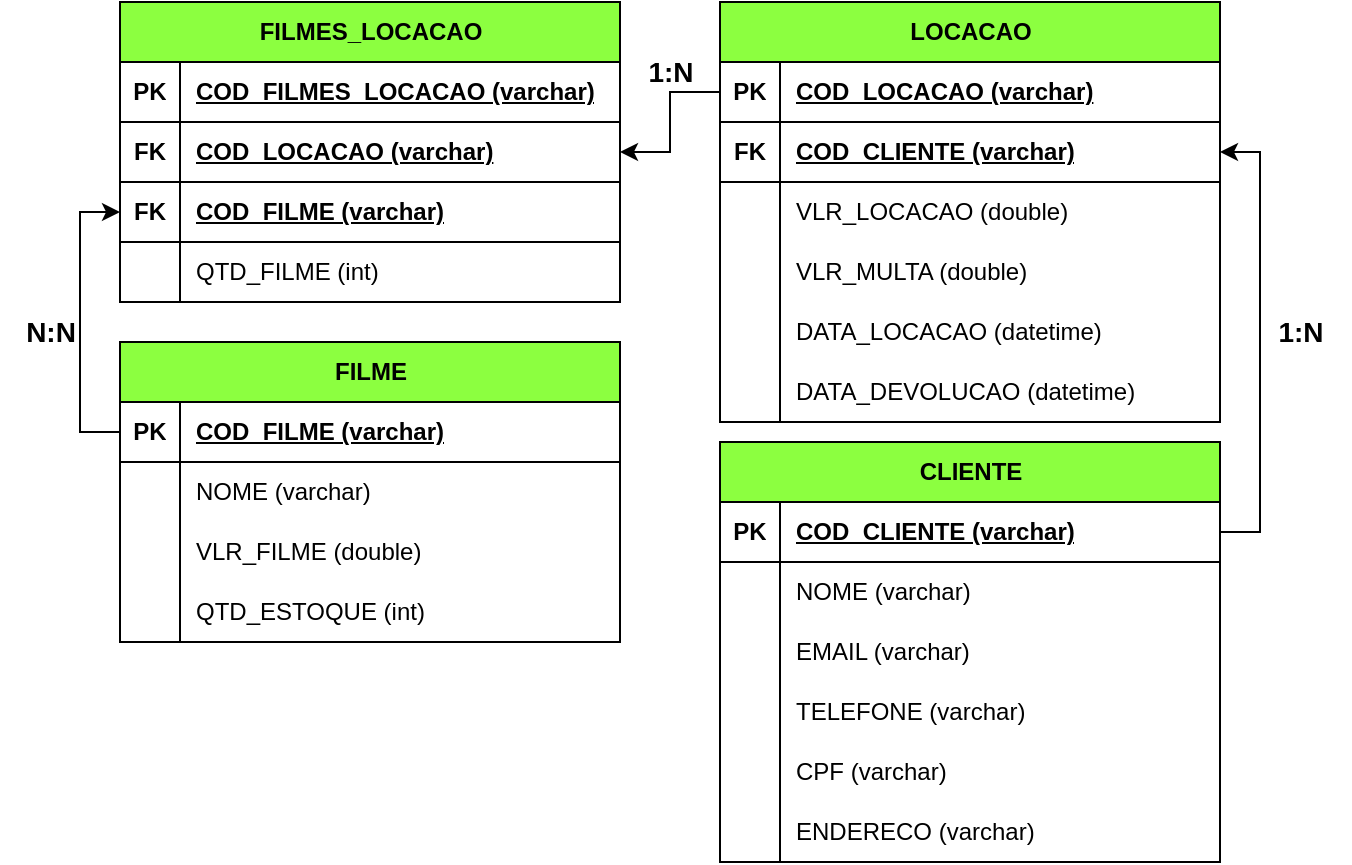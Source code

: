 <mxfile version="22.0.0" type="device">
  <diagram id="R2lEEEUBdFMjLlhIrx00" name="Page-1">
    <mxGraphModel dx="1817" dy="427" grid="1" gridSize="10" guides="1" tooltips="1" connect="1" arrows="1" fold="1" page="1" pageScale="1" pageWidth="850" pageHeight="1100" math="0" shadow="0" extFonts="Permanent Marker^https://fonts.googleapis.com/css?family=Permanent+Marker">
      <root>
        <mxCell id="0" />
        <mxCell id="1" parent="0" />
        <mxCell id="g-51jIeh3KH4sUCNlG5g-8" value="LOCACAO" style="shape=table;startSize=30;container=1;collapsible=1;childLayout=tableLayout;fixedRows=1;rowLines=0;fontStyle=1;align=center;resizeLast=1;html=1;fillColor=#8CFF40;" parent="1" vertex="1">
          <mxGeometry x="300" y="90" width="250" height="210" as="geometry" />
        </mxCell>
        <mxCell id="g-51jIeh3KH4sUCNlG5g-21" value="" style="shape=tableRow;horizontal=0;startSize=0;swimlaneHead=0;swimlaneBody=0;fillColor=none;collapsible=0;dropTarget=0;points=[[0,0.5],[1,0.5]];portConstraint=eastwest;top=0;left=0;right=0;bottom=1;" parent="g-51jIeh3KH4sUCNlG5g-8" vertex="1">
          <mxGeometry y="30" width="250" height="30" as="geometry" />
        </mxCell>
        <mxCell id="g-51jIeh3KH4sUCNlG5g-22" value="PK" style="shape=partialRectangle;connectable=0;fillColor=none;top=0;left=0;bottom=0;right=0;fontStyle=1;overflow=hidden;whiteSpace=wrap;html=1;" parent="g-51jIeh3KH4sUCNlG5g-21" vertex="1">
          <mxGeometry width="30" height="30" as="geometry">
            <mxRectangle width="30" height="30" as="alternateBounds" />
          </mxGeometry>
        </mxCell>
        <mxCell id="g-51jIeh3KH4sUCNlG5g-23" value="COD_LOCACAO (varchar)" style="shape=partialRectangle;connectable=0;fillColor=none;top=0;left=0;bottom=0;right=0;align=left;spacingLeft=6;fontStyle=5;overflow=hidden;whiteSpace=wrap;html=1;" parent="g-51jIeh3KH4sUCNlG5g-21" vertex="1">
          <mxGeometry x="30" width="220" height="30" as="geometry">
            <mxRectangle width="220" height="30" as="alternateBounds" />
          </mxGeometry>
        </mxCell>
        <mxCell id="g-51jIeh3KH4sUCNlG5g-9" value="" style="shape=tableRow;horizontal=0;startSize=0;swimlaneHead=0;swimlaneBody=0;fillColor=none;collapsible=0;dropTarget=0;points=[[0,0.5],[1,0.5]];portConstraint=eastwest;top=0;left=0;right=0;bottom=1;" parent="g-51jIeh3KH4sUCNlG5g-8" vertex="1">
          <mxGeometry y="60" width="250" height="30" as="geometry" />
        </mxCell>
        <mxCell id="g-51jIeh3KH4sUCNlG5g-10" value="FK" style="shape=partialRectangle;connectable=0;fillColor=none;top=0;left=0;bottom=0;right=0;fontStyle=1;overflow=hidden;whiteSpace=wrap;html=1;" parent="g-51jIeh3KH4sUCNlG5g-9" vertex="1">
          <mxGeometry width="30" height="30" as="geometry">
            <mxRectangle width="30" height="30" as="alternateBounds" />
          </mxGeometry>
        </mxCell>
        <mxCell id="g-51jIeh3KH4sUCNlG5g-11" value="COD_CLIENTE (varchar)" style="shape=partialRectangle;connectable=0;fillColor=none;top=0;left=0;bottom=0;right=0;align=left;spacingLeft=6;fontStyle=5;overflow=hidden;whiteSpace=wrap;html=1;" parent="g-51jIeh3KH4sUCNlG5g-9" vertex="1">
          <mxGeometry x="30" width="220" height="30" as="geometry">
            <mxRectangle width="220" height="30" as="alternateBounds" />
          </mxGeometry>
        </mxCell>
        <mxCell id="g-51jIeh3KH4sUCNlG5g-12" value="" style="shape=tableRow;horizontal=0;startSize=0;swimlaneHead=0;swimlaneBody=0;fillColor=none;collapsible=0;dropTarget=0;points=[[0,0.5],[1,0.5]];portConstraint=eastwest;top=0;left=0;right=0;bottom=0;" parent="g-51jIeh3KH4sUCNlG5g-8" vertex="1">
          <mxGeometry y="90" width="250" height="30" as="geometry" />
        </mxCell>
        <mxCell id="g-51jIeh3KH4sUCNlG5g-13" value="" style="shape=partialRectangle;connectable=0;fillColor=none;top=0;left=0;bottom=0;right=0;editable=1;overflow=hidden;whiteSpace=wrap;html=1;" parent="g-51jIeh3KH4sUCNlG5g-12" vertex="1">
          <mxGeometry width="30" height="30" as="geometry">
            <mxRectangle width="30" height="30" as="alternateBounds" />
          </mxGeometry>
        </mxCell>
        <mxCell id="g-51jIeh3KH4sUCNlG5g-14" value="VLR_LOCACAO (double)" style="shape=partialRectangle;connectable=0;fillColor=none;top=0;left=0;bottom=0;right=0;align=left;spacingLeft=6;overflow=hidden;whiteSpace=wrap;html=1;" parent="g-51jIeh3KH4sUCNlG5g-12" vertex="1">
          <mxGeometry x="30" width="220" height="30" as="geometry">
            <mxRectangle width="220" height="30" as="alternateBounds" />
          </mxGeometry>
        </mxCell>
        <mxCell id="g-51jIeh3KH4sUCNlG5g-27" value="" style="shape=tableRow;horizontal=0;startSize=0;swimlaneHead=0;swimlaneBody=0;fillColor=none;collapsible=0;dropTarget=0;points=[[0,0.5],[1,0.5]];portConstraint=eastwest;top=0;left=0;right=0;bottom=0;" parent="g-51jIeh3KH4sUCNlG5g-8" vertex="1">
          <mxGeometry y="120" width="250" height="30" as="geometry" />
        </mxCell>
        <mxCell id="g-51jIeh3KH4sUCNlG5g-28" value="" style="shape=partialRectangle;connectable=0;fillColor=none;top=0;left=0;bottom=0;right=0;editable=1;overflow=hidden;whiteSpace=wrap;html=1;" parent="g-51jIeh3KH4sUCNlG5g-27" vertex="1">
          <mxGeometry width="30" height="30" as="geometry">
            <mxRectangle width="30" height="30" as="alternateBounds" />
          </mxGeometry>
        </mxCell>
        <mxCell id="g-51jIeh3KH4sUCNlG5g-29" value="VLR_MULTA (double)" style="shape=partialRectangle;connectable=0;fillColor=none;top=0;left=0;bottom=0;right=0;align=left;spacingLeft=6;overflow=hidden;whiteSpace=wrap;html=1;" parent="g-51jIeh3KH4sUCNlG5g-27" vertex="1">
          <mxGeometry x="30" width="220" height="30" as="geometry">
            <mxRectangle width="220" height="30" as="alternateBounds" />
          </mxGeometry>
        </mxCell>
        <mxCell id="g-51jIeh3KH4sUCNlG5g-15" value="" style="shape=tableRow;horizontal=0;startSize=0;swimlaneHead=0;swimlaneBody=0;fillColor=none;collapsible=0;dropTarget=0;points=[[0,0.5],[1,0.5]];portConstraint=eastwest;top=0;left=0;right=0;bottom=0;" parent="g-51jIeh3KH4sUCNlG5g-8" vertex="1">
          <mxGeometry y="150" width="250" height="30" as="geometry" />
        </mxCell>
        <mxCell id="g-51jIeh3KH4sUCNlG5g-16" value="" style="shape=partialRectangle;connectable=0;fillColor=none;top=0;left=0;bottom=0;right=0;editable=1;overflow=hidden;whiteSpace=wrap;html=1;" parent="g-51jIeh3KH4sUCNlG5g-15" vertex="1">
          <mxGeometry width="30" height="30" as="geometry">
            <mxRectangle width="30" height="30" as="alternateBounds" />
          </mxGeometry>
        </mxCell>
        <mxCell id="g-51jIeh3KH4sUCNlG5g-17" value="DATA_LOCACAO (datetime)" style="shape=partialRectangle;connectable=0;fillColor=none;top=0;left=0;bottom=0;right=0;align=left;spacingLeft=6;overflow=hidden;whiteSpace=wrap;html=1;" parent="g-51jIeh3KH4sUCNlG5g-15" vertex="1">
          <mxGeometry x="30" width="220" height="30" as="geometry">
            <mxRectangle width="220" height="30" as="alternateBounds" />
          </mxGeometry>
        </mxCell>
        <mxCell id="g-51jIeh3KH4sUCNlG5g-18" value="" style="shape=tableRow;horizontal=0;startSize=0;swimlaneHead=0;swimlaneBody=0;fillColor=none;collapsible=0;dropTarget=0;points=[[0,0.5],[1,0.5]];portConstraint=eastwest;top=0;left=0;right=0;bottom=0;" parent="g-51jIeh3KH4sUCNlG5g-8" vertex="1">
          <mxGeometry y="180" width="250" height="30" as="geometry" />
        </mxCell>
        <mxCell id="g-51jIeh3KH4sUCNlG5g-19" value="" style="shape=partialRectangle;connectable=0;fillColor=none;top=0;left=0;bottom=0;right=0;editable=1;overflow=hidden;whiteSpace=wrap;html=1;" parent="g-51jIeh3KH4sUCNlG5g-18" vertex="1">
          <mxGeometry width="30" height="30" as="geometry">
            <mxRectangle width="30" height="30" as="alternateBounds" />
          </mxGeometry>
        </mxCell>
        <mxCell id="g-51jIeh3KH4sUCNlG5g-20" value="DATA_DEVOLUCAO (datetime)" style="shape=partialRectangle;connectable=0;fillColor=none;top=0;left=0;bottom=0;right=0;align=left;spacingLeft=6;overflow=hidden;whiteSpace=wrap;html=1;" parent="g-51jIeh3KH4sUCNlG5g-18" vertex="1">
          <mxGeometry x="30" width="220" height="30" as="geometry">
            <mxRectangle width="220" height="30" as="alternateBounds" />
          </mxGeometry>
        </mxCell>
        <mxCell id="g-51jIeh3KH4sUCNlG5g-30" value="FILMES_LOCACAO" style="shape=table;startSize=30;container=1;collapsible=1;childLayout=tableLayout;fixedRows=1;rowLines=0;fontStyle=1;align=center;resizeLast=1;html=1;fillColor=#8CFF40;" parent="1" vertex="1">
          <mxGeometry y="90" width="250" height="150" as="geometry" />
        </mxCell>
        <mxCell id="g-51jIeh3KH4sUCNlG5g-31" value="" style="shape=tableRow;horizontal=0;startSize=0;swimlaneHead=0;swimlaneBody=0;fillColor=none;collapsible=0;dropTarget=0;points=[[0,0.5],[1,0.5]];portConstraint=eastwest;top=0;left=0;right=0;bottom=1;" parent="g-51jIeh3KH4sUCNlG5g-30" vertex="1">
          <mxGeometry y="30" width="250" height="30" as="geometry" />
        </mxCell>
        <mxCell id="g-51jIeh3KH4sUCNlG5g-32" value="PK" style="shape=partialRectangle;connectable=0;fillColor=none;top=0;left=0;bottom=0;right=0;fontStyle=1;overflow=hidden;whiteSpace=wrap;html=1;" parent="g-51jIeh3KH4sUCNlG5g-31" vertex="1">
          <mxGeometry width="30" height="30" as="geometry">
            <mxRectangle width="30" height="30" as="alternateBounds" />
          </mxGeometry>
        </mxCell>
        <mxCell id="g-51jIeh3KH4sUCNlG5g-33" value="COD_FILMES_LOCACAO (varchar)" style="shape=partialRectangle;connectable=0;fillColor=none;top=0;left=0;bottom=0;right=0;align=left;spacingLeft=6;fontStyle=5;overflow=hidden;whiteSpace=wrap;html=1;" parent="g-51jIeh3KH4sUCNlG5g-31" vertex="1">
          <mxGeometry x="30" width="220" height="30" as="geometry">
            <mxRectangle width="220" height="30" as="alternateBounds" />
          </mxGeometry>
        </mxCell>
        <mxCell id="g-51jIeh3KH4sUCNlG5g-34" value="" style="shape=tableRow;horizontal=0;startSize=0;swimlaneHead=0;swimlaneBody=0;fillColor=none;collapsible=0;dropTarget=0;points=[[0,0.5],[1,0.5]];portConstraint=eastwest;top=0;left=0;right=0;bottom=1;" parent="g-51jIeh3KH4sUCNlG5g-30" vertex="1">
          <mxGeometry y="60" width="250" height="30" as="geometry" />
        </mxCell>
        <mxCell id="g-51jIeh3KH4sUCNlG5g-35" value="FK" style="shape=partialRectangle;connectable=0;fillColor=none;top=0;left=0;bottom=0;right=0;fontStyle=1;overflow=hidden;whiteSpace=wrap;html=1;" parent="g-51jIeh3KH4sUCNlG5g-34" vertex="1">
          <mxGeometry width="30" height="30" as="geometry">
            <mxRectangle width="30" height="30" as="alternateBounds" />
          </mxGeometry>
        </mxCell>
        <mxCell id="g-51jIeh3KH4sUCNlG5g-36" value="COD_LOCACAO (varchar)" style="shape=partialRectangle;connectable=0;fillColor=none;top=0;left=0;bottom=0;right=0;align=left;spacingLeft=6;fontStyle=5;overflow=hidden;whiteSpace=wrap;html=1;" parent="g-51jIeh3KH4sUCNlG5g-34" vertex="1">
          <mxGeometry x="30" width="220" height="30" as="geometry">
            <mxRectangle width="220" height="30" as="alternateBounds" />
          </mxGeometry>
        </mxCell>
        <mxCell id="g-51jIeh3KH4sUCNlG5g-49" value="" style="shape=tableRow;horizontal=0;startSize=0;swimlaneHead=0;swimlaneBody=0;fillColor=none;collapsible=0;dropTarget=0;points=[[0,0.5],[1,0.5]];portConstraint=eastwest;top=0;left=0;right=0;bottom=1;" parent="g-51jIeh3KH4sUCNlG5g-30" vertex="1">
          <mxGeometry y="90" width="250" height="30" as="geometry" />
        </mxCell>
        <mxCell id="g-51jIeh3KH4sUCNlG5g-50" value="FK" style="shape=partialRectangle;connectable=0;fillColor=none;top=0;left=0;bottom=0;right=0;fontStyle=1;overflow=hidden;whiteSpace=wrap;html=1;" parent="g-51jIeh3KH4sUCNlG5g-49" vertex="1">
          <mxGeometry width="30" height="30" as="geometry">
            <mxRectangle width="30" height="30" as="alternateBounds" />
          </mxGeometry>
        </mxCell>
        <mxCell id="g-51jIeh3KH4sUCNlG5g-51" value="COD_FILME (varchar)" style="shape=partialRectangle;connectable=0;fillColor=none;top=0;left=0;bottom=0;right=0;align=left;spacingLeft=6;fontStyle=5;overflow=hidden;whiteSpace=wrap;html=1;" parent="g-51jIeh3KH4sUCNlG5g-49" vertex="1">
          <mxGeometry x="30" width="220" height="30" as="geometry">
            <mxRectangle width="220" height="30" as="alternateBounds" />
          </mxGeometry>
        </mxCell>
        <mxCell id="g-51jIeh3KH4sUCNlG5g-37" value="" style="shape=tableRow;horizontal=0;startSize=0;swimlaneHead=0;swimlaneBody=0;fillColor=none;collapsible=0;dropTarget=0;points=[[0,0.5],[1,0.5]];portConstraint=eastwest;top=0;left=0;right=0;bottom=0;" parent="g-51jIeh3KH4sUCNlG5g-30" vertex="1">
          <mxGeometry y="120" width="250" height="30" as="geometry" />
        </mxCell>
        <mxCell id="g-51jIeh3KH4sUCNlG5g-38" value="" style="shape=partialRectangle;connectable=0;fillColor=none;top=0;left=0;bottom=0;right=0;editable=1;overflow=hidden;whiteSpace=wrap;html=1;" parent="g-51jIeh3KH4sUCNlG5g-37" vertex="1">
          <mxGeometry width="30" height="30" as="geometry">
            <mxRectangle width="30" height="30" as="alternateBounds" />
          </mxGeometry>
        </mxCell>
        <mxCell id="g-51jIeh3KH4sUCNlG5g-39" value="QTD_FILME (int)" style="shape=partialRectangle;connectable=0;fillColor=none;top=0;left=0;bottom=0;right=0;align=left;spacingLeft=6;overflow=hidden;whiteSpace=wrap;html=1;" parent="g-51jIeh3KH4sUCNlG5g-37" vertex="1">
          <mxGeometry x="30" width="220" height="30" as="geometry">
            <mxRectangle width="220" height="30" as="alternateBounds" />
          </mxGeometry>
        </mxCell>
        <mxCell id="g-51jIeh3KH4sUCNlG5g-52" style="edgeStyle=orthogonalEdgeStyle;rounded=0;orthogonalLoop=1;jettySize=auto;html=1;entryX=1;entryY=0.5;entryDx=0;entryDy=0;" parent="1" source="g-51jIeh3KH4sUCNlG5g-21" target="g-51jIeh3KH4sUCNlG5g-34" edge="1">
          <mxGeometry relative="1" as="geometry" />
        </mxCell>
        <mxCell id="g-51jIeh3KH4sUCNlG5g-53" value="FILME" style="shape=table;startSize=30;container=1;collapsible=1;childLayout=tableLayout;fixedRows=1;rowLines=0;fontStyle=1;align=center;resizeLast=1;html=1;fillColor=#8CFF40;" parent="1" vertex="1">
          <mxGeometry y="260" width="250" height="150" as="geometry" />
        </mxCell>
        <mxCell id="g-51jIeh3KH4sUCNlG5g-54" value="" style="shape=tableRow;horizontal=0;startSize=0;swimlaneHead=0;swimlaneBody=0;fillColor=none;collapsible=0;dropTarget=0;points=[[0,0.5],[1,0.5]];portConstraint=eastwest;top=0;left=0;right=0;bottom=1;" parent="g-51jIeh3KH4sUCNlG5g-53" vertex="1">
          <mxGeometry y="30" width="250" height="30" as="geometry" />
        </mxCell>
        <mxCell id="g-51jIeh3KH4sUCNlG5g-55" value="PK" style="shape=partialRectangle;connectable=0;fillColor=none;top=0;left=0;bottom=0;right=0;fontStyle=1;overflow=hidden;whiteSpace=wrap;html=1;" parent="g-51jIeh3KH4sUCNlG5g-54" vertex="1">
          <mxGeometry width="30" height="30" as="geometry">
            <mxRectangle width="30" height="30" as="alternateBounds" />
          </mxGeometry>
        </mxCell>
        <mxCell id="g-51jIeh3KH4sUCNlG5g-56" value="COD_FILME (varchar)" style="shape=partialRectangle;connectable=0;fillColor=none;top=0;left=0;bottom=0;right=0;align=left;spacingLeft=6;fontStyle=5;overflow=hidden;whiteSpace=wrap;html=1;" parent="g-51jIeh3KH4sUCNlG5g-54" vertex="1">
          <mxGeometry x="30" width="220" height="30" as="geometry">
            <mxRectangle width="220" height="30" as="alternateBounds" />
          </mxGeometry>
        </mxCell>
        <mxCell id="g-51jIeh3KH4sUCNlG5g-63" value="" style="shape=tableRow;horizontal=0;startSize=0;swimlaneHead=0;swimlaneBody=0;fillColor=none;collapsible=0;dropTarget=0;points=[[0,0.5],[1,0.5]];portConstraint=eastwest;top=0;left=0;right=0;bottom=0;" parent="g-51jIeh3KH4sUCNlG5g-53" vertex="1">
          <mxGeometry y="60" width="250" height="30" as="geometry" />
        </mxCell>
        <mxCell id="g-51jIeh3KH4sUCNlG5g-64" value="" style="shape=partialRectangle;connectable=0;fillColor=none;top=0;left=0;bottom=0;right=0;editable=1;overflow=hidden;whiteSpace=wrap;html=1;" parent="g-51jIeh3KH4sUCNlG5g-63" vertex="1">
          <mxGeometry width="30" height="30" as="geometry">
            <mxRectangle width="30" height="30" as="alternateBounds" />
          </mxGeometry>
        </mxCell>
        <mxCell id="g-51jIeh3KH4sUCNlG5g-65" value="NOME (varchar)" style="shape=partialRectangle;connectable=0;fillColor=none;top=0;left=0;bottom=0;right=0;align=left;spacingLeft=6;overflow=hidden;whiteSpace=wrap;html=1;" parent="g-51jIeh3KH4sUCNlG5g-63" vertex="1">
          <mxGeometry x="30" width="220" height="30" as="geometry">
            <mxRectangle width="220" height="30" as="alternateBounds" />
          </mxGeometry>
        </mxCell>
        <mxCell id="g-51jIeh3KH4sUCNlG5g-66" value="" style="shape=tableRow;horizontal=0;startSize=0;swimlaneHead=0;swimlaneBody=0;fillColor=none;collapsible=0;dropTarget=0;points=[[0,0.5],[1,0.5]];portConstraint=eastwest;top=0;left=0;right=0;bottom=0;" parent="g-51jIeh3KH4sUCNlG5g-53" vertex="1">
          <mxGeometry y="90" width="250" height="30" as="geometry" />
        </mxCell>
        <mxCell id="g-51jIeh3KH4sUCNlG5g-67" value="" style="shape=partialRectangle;connectable=0;fillColor=none;top=0;left=0;bottom=0;right=0;editable=1;overflow=hidden;whiteSpace=wrap;html=1;" parent="g-51jIeh3KH4sUCNlG5g-66" vertex="1">
          <mxGeometry width="30" height="30" as="geometry">
            <mxRectangle width="30" height="30" as="alternateBounds" />
          </mxGeometry>
        </mxCell>
        <mxCell id="g-51jIeh3KH4sUCNlG5g-68" value="VLR_FILME (double)" style="shape=partialRectangle;connectable=0;fillColor=none;top=0;left=0;bottom=0;right=0;align=left;spacingLeft=6;overflow=hidden;whiteSpace=wrap;html=1;" parent="g-51jIeh3KH4sUCNlG5g-66" vertex="1">
          <mxGeometry x="30" width="220" height="30" as="geometry">
            <mxRectangle width="220" height="30" as="alternateBounds" />
          </mxGeometry>
        </mxCell>
        <mxCell id="g-51jIeh3KH4sUCNlG5g-69" value="" style="shape=tableRow;horizontal=0;startSize=0;swimlaneHead=0;swimlaneBody=0;fillColor=none;collapsible=0;dropTarget=0;points=[[0,0.5],[1,0.5]];portConstraint=eastwest;top=0;left=0;right=0;bottom=0;" parent="g-51jIeh3KH4sUCNlG5g-53" vertex="1">
          <mxGeometry y="120" width="250" height="30" as="geometry" />
        </mxCell>
        <mxCell id="g-51jIeh3KH4sUCNlG5g-70" value="" style="shape=partialRectangle;connectable=0;fillColor=none;top=0;left=0;bottom=0;right=0;editable=1;overflow=hidden;whiteSpace=wrap;html=1;" parent="g-51jIeh3KH4sUCNlG5g-69" vertex="1">
          <mxGeometry width="30" height="30" as="geometry">
            <mxRectangle width="30" height="30" as="alternateBounds" />
          </mxGeometry>
        </mxCell>
        <mxCell id="g-51jIeh3KH4sUCNlG5g-71" value="QTD_ESTOQUE (int)" style="shape=partialRectangle;connectable=0;fillColor=none;top=0;left=0;bottom=0;right=0;align=left;spacingLeft=6;overflow=hidden;whiteSpace=wrap;html=1;" parent="g-51jIeh3KH4sUCNlG5g-69" vertex="1">
          <mxGeometry x="30" width="220" height="30" as="geometry">
            <mxRectangle width="220" height="30" as="alternateBounds" />
          </mxGeometry>
        </mxCell>
        <mxCell id="g-51jIeh3KH4sUCNlG5g-72" style="edgeStyle=orthogonalEdgeStyle;rounded=0;orthogonalLoop=1;jettySize=auto;html=1;entryX=0;entryY=0.5;entryDx=0;entryDy=0;" parent="1" source="g-51jIeh3KH4sUCNlG5g-54" target="g-51jIeh3KH4sUCNlG5g-49" edge="1">
          <mxGeometry relative="1" as="geometry" />
        </mxCell>
        <mxCell id="g-51jIeh3KH4sUCNlG5g-87" value="CLIENTE" style="shape=table;startSize=30;container=1;collapsible=1;childLayout=tableLayout;fixedRows=1;rowLines=0;fontStyle=1;align=center;resizeLast=1;html=1;fillColor=#8CFF40;" parent="1" vertex="1">
          <mxGeometry x="300" y="310" width="250" height="210" as="geometry" />
        </mxCell>
        <mxCell id="g-51jIeh3KH4sUCNlG5g-88" value="" style="shape=tableRow;horizontal=0;startSize=0;swimlaneHead=0;swimlaneBody=0;fillColor=none;collapsible=0;dropTarget=0;points=[[0,0.5],[1,0.5]];portConstraint=eastwest;top=0;left=0;right=0;bottom=1;" parent="g-51jIeh3KH4sUCNlG5g-87" vertex="1">
          <mxGeometry y="30" width="250" height="30" as="geometry" />
        </mxCell>
        <mxCell id="g-51jIeh3KH4sUCNlG5g-89" value="PK" style="shape=partialRectangle;connectable=0;fillColor=none;top=0;left=0;bottom=0;right=0;fontStyle=1;overflow=hidden;whiteSpace=wrap;html=1;" parent="g-51jIeh3KH4sUCNlG5g-88" vertex="1">
          <mxGeometry width="30" height="30" as="geometry">
            <mxRectangle width="30" height="30" as="alternateBounds" />
          </mxGeometry>
        </mxCell>
        <mxCell id="g-51jIeh3KH4sUCNlG5g-90" value="COD_CLIENTE (varchar)" style="shape=partialRectangle;connectable=0;fillColor=none;top=0;left=0;bottom=0;right=0;align=left;spacingLeft=6;fontStyle=5;overflow=hidden;whiteSpace=wrap;html=1;" parent="g-51jIeh3KH4sUCNlG5g-88" vertex="1">
          <mxGeometry x="30" width="220" height="30" as="geometry">
            <mxRectangle width="220" height="30" as="alternateBounds" />
          </mxGeometry>
        </mxCell>
        <mxCell id="g-51jIeh3KH4sUCNlG5g-91" value="" style="shape=tableRow;horizontal=0;startSize=0;swimlaneHead=0;swimlaneBody=0;fillColor=none;collapsible=0;dropTarget=0;points=[[0,0.5],[1,0.5]];portConstraint=eastwest;top=0;left=0;right=0;bottom=0;" parent="g-51jIeh3KH4sUCNlG5g-87" vertex="1">
          <mxGeometry y="60" width="250" height="30" as="geometry" />
        </mxCell>
        <mxCell id="g-51jIeh3KH4sUCNlG5g-92" value="" style="shape=partialRectangle;connectable=0;fillColor=none;top=0;left=0;bottom=0;right=0;editable=1;overflow=hidden;whiteSpace=wrap;html=1;" parent="g-51jIeh3KH4sUCNlG5g-91" vertex="1">
          <mxGeometry width="30" height="30" as="geometry">
            <mxRectangle width="30" height="30" as="alternateBounds" />
          </mxGeometry>
        </mxCell>
        <mxCell id="g-51jIeh3KH4sUCNlG5g-93" value="NOME (varchar)" style="shape=partialRectangle;connectable=0;fillColor=none;top=0;left=0;bottom=0;right=0;align=left;spacingLeft=6;overflow=hidden;whiteSpace=wrap;html=1;" parent="g-51jIeh3KH4sUCNlG5g-91" vertex="1">
          <mxGeometry x="30" width="220" height="30" as="geometry">
            <mxRectangle width="220" height="30" as="alternateBounds" />
          </mxGeometry>
        </mxCell>
        <mxCell id="g-51jIeh3KH4sUCNlG5g-94" value="" style="shape=tableRow;horizontal=0;startSize=0;swimlaneHead=0;swimlaneBody=0;fillColor=none;collapsible=0;dropTarget=0;points=[[0,0.5],[1,0.5]];portConstraint=eastwest;top=0;left=0;right=0;bottom=0;" parent="g-51jIeh3KH4sUCNlG5g-87" vertex="1">
          <mxGeometry y="90" width="250" height="30" as="geometry" />
        </mxCell>
        <mxCell id="g-51jIeh3KH4sUCNlG5g-95" value="" style="shape=partialRectangle;connectable=0;fillColor=none;top=0;left=0;bottom=0;right=0;editable=1;overflow=hidden;whiteSpace=wrap;html=1;" parent="g-51jIeh3KH4sUCNlG5g-94" vertex="1">
          <mxGeometry width="30" height="30" as="geometry">
            <mxRectangle width="30" height="30" as="alternateBounds" />
          </mxGeometry>
        </mxCell>
        <mxCell id="g-51jIeh3KH4sUCNlG5g-96" value="EMAIL (varchar)" style="shape=partialRectangle;connectable=0;fillColor=none;top=0;left=0;bottom=0;right=0;align=left;spacingLeft=6;overflow=hidden;whiteSpace=wrap;html=1;" parent="g-51jIeh3KH4sUCNlG5g-94" vertex="1">
          <mxGeometry x="30" width="220" height="30" as="geometry">
            <mxRectangle width="220" height="30" as="alternateBounds" />
          </mxGeometry>
        </mxCell>
        <mxCell id="g-51jIeh3KH4sUCNlG5g-97" value="" style="shape=tableRow;horizontal=0;startSize=0;swimlaneHead=0;swimlaneBody=0;fillColor=none;collapsible=0;dropTarget=0;points=[[0,0.5],[1,0.5]];portConstraint=eastwest;top=0;left=0;right=0;bottom=0;" parent="g-51jIeh3KH4sUCNlG5g-87" vertex="1">
          <mxGeometry y="120" width="250" height="30" as="geometry" />
        </mxCell>
        <mxCell id="g-51jIeh3KH4sUCNlG5g-98" value="" style="shape=partialRectangle;connectable=0;fillColor=none;top=0;left=0;bottom=0;right=0;editable=1;overflow=hidden;whiteSpace=wrap;html=1;" parent="g-51jIeh3KH4sUCNlG5g-97" vertex="1">
          <mxGeometry width="30" height="30" as="geometry">
            <mxRectangle width="30" height="30" as="alternateBounds" />
          </mxGeometry>
        </mxCell>
        <mxCell id="g-51jIeh3KH4sUCNlG5g-99" value="TELEFONE (varchar)" style="shape=partialRectangle;connectable=0;fillColor=none;top=0;left=0;bottom=0;right=0;align=left;spacingLeft=6;overflow=hidden;whiteSpace=wrap;html=1;" parent="g-51jIeh3KH4sUCNlG5g-97" vertex="1">
          <mxGeometry x="30" width="220" height="30" as="geometry">
            <mxRectangle width="220" height="30" as="alternateBounds" />
          </mxGeometry>
        </mxCell>
        <mxCell id="g-51jIeh3KH4sUCNlG5g-100" value="" style="shape=tableRow;horizontal=0;startSize=0;swimlaneHead=0;swimlaneBody=0;fillColor=none;collapsible=0;dropTarget=0;points=[[0,0.5],[1,0.5]];portConstraint=eastwest;top=0;left=0;right=0;bottom=0;" parent="g-51jIeh3KH4sUCNlG5g-87" vertex="1">
          <mxGeometry y="150" width="250" height="30" as="geometry" />
        </mxCell>
        <mxCell id="g-51jIeh3KH4sUCNlG5g-101" value="" style="shape=partialRectangle;connectable=0;fillColor=none;top=0;left=0;bottom=0;right=0;editable=1;overflow=hidden;whiteSpace=wrap;html=1;" parent="g-51jIeh3KH4sUCNlG5g-100" vertex="1">
          <mxGeometry width="30" height="30" as="geometry">
            <mxRectangle width="30" height="30" as="alternateBounds" />
          </mxGeometry>
        </mxCell>
        <mxCell id="g-51jIeh3KH4sUCNlG5g-102" value="CPF (varchar)" style="shape=partialRectangle;connectable=0;fillColor=none;top=0;left=0;bottom=0;right=0;align=left;spacingLeft=6;overflow=hidden;whiteSpace=wrap;html=1;" parent="g-51jIeh3KH4sUCNlG5g-100" vertex="1">
          <mxGeometry x="30" width="220" height="30" as="geometry">
            <mxRectangle width="220" height="30" as="alternateBounds" />
          </mxGeometry>
        </mxCell>
        <mxCell id="g-51jIeh3KH4sUCNlG5g-103" value="" style="shape=tableRow;horizontal=0;startSize=0;swimlaneHead=0;swimlaneBody=0;fillColor=none;collapsible=0;dropTarget=0;points=[[0,0.5],[1,0.5]];portConstraint=eastwest;top=0;left=0;right=0;bottom=0;" parent="g-51jIeh3KH4sUCNlG5g-87" vertex="1">
          <mxGeometry y="180" width="250" height="30" as="geometry" />
        </mxCell>
        <mxCell id="g-51jIeh3KH4sUCNlG5g-104" value="" style="shape=partialRectangle;connectable=0;fillColor=none;top=0;left=0;bottom=0;right=0;editable=1;overflow=hidden;whiteSpace=wrap;html=1;" parent="g-51jIeh3KH4sUCNlG5g-103" vertex="1">
          <mxGeometry width="30" height="30" as="geometry">
            <mxRectangle width="30" height="30" as="alternateBounds" />
          </mxGeometry>
        </mxCell>
        <mxCell id="g-51jIeh3KH4sUCNlG5g-105" value="ENDERECO (varchar)" style="shape=partialRectangle;connectable=0;fillColor=none;top=0;left=0;bottom=0;right=0;align=left;spacingLeft=6;overflow=hidden;whiteSpace=wrap;html=1;" parent="g-51jIeh3KH4sUCNlG5g-103" vertex="1">
          <mxGeometry x="30" width="220" height="30" as="geometry">
            <mxRectangle width="220" height="30" as="alternateBounds" />
          </mxGeometry>
        </mxCell>
        <mxCell id="g-51jIeh3KH4sUCNlG5g-106" style="edgeStyle=orthogonalEdgeStyle;rounded=0;orthogonalLoop=1;jettySize=auto;html=1;entryX=1;entryY=0.5;entryDx=0;entryDy=0;" parent="1" source="g-51jIeh3KH4sUCNlG5g-88" target="g-51jIeh3KH4sUCNlG5g-9" edge="1">
          <mxGeometry relative="1" as="geometry">
            <Array as="points">
              <mxPoint x="570" y="355.0" />
              <mxPoint x="570" y="165" />
            </Array>
          </mxGeometry>
        </mxCell>
        <mxCell id="g-51jIeh3KH4sUCNlG5g-108" value="1:N" style="text;html=1;align=center;verticalAlign=middle;resizable=0;points=[];autosize=1;strokeColor=none;fillColor=none;fontStyle=1;fontSize=14;" parent="1" vertex="1">
          <mxGeometry x="565" y="240" width="50" height="30" as="geometry" />
        </mxCell>
        <mxCell id="g-51jIeh3KH4sUCNlG5g-109" value="1:N" style="text;html=1;align=center;verticalAlign=middle;resizable=0;points=[];autosize=1;strokeColor=none;fillColor=none;fontStyle=1;fontSize=14;" parent="1" vertex="1">
          <mxGeometry x="250" y="110" width="50" height="30" as="geometry" />
        </mxCell>
        <mxCell id="xauoSm-AdYgWlPzamn-p-1" value="N:N" style="text;html=1;align=center;verticalAlign=middle;resizable=0;points=[];autosize=1;strokeColor=none;fillColor=none;fontStyle=1;fontSize=14;" vertex="1" parent="1">
          <mxGeometry x="-60" y="240" width="50" height="30" as="geometry" />
        </mxCell>
      </root>
    </mxGraphModel>
  </diagram>
</mxfile>
